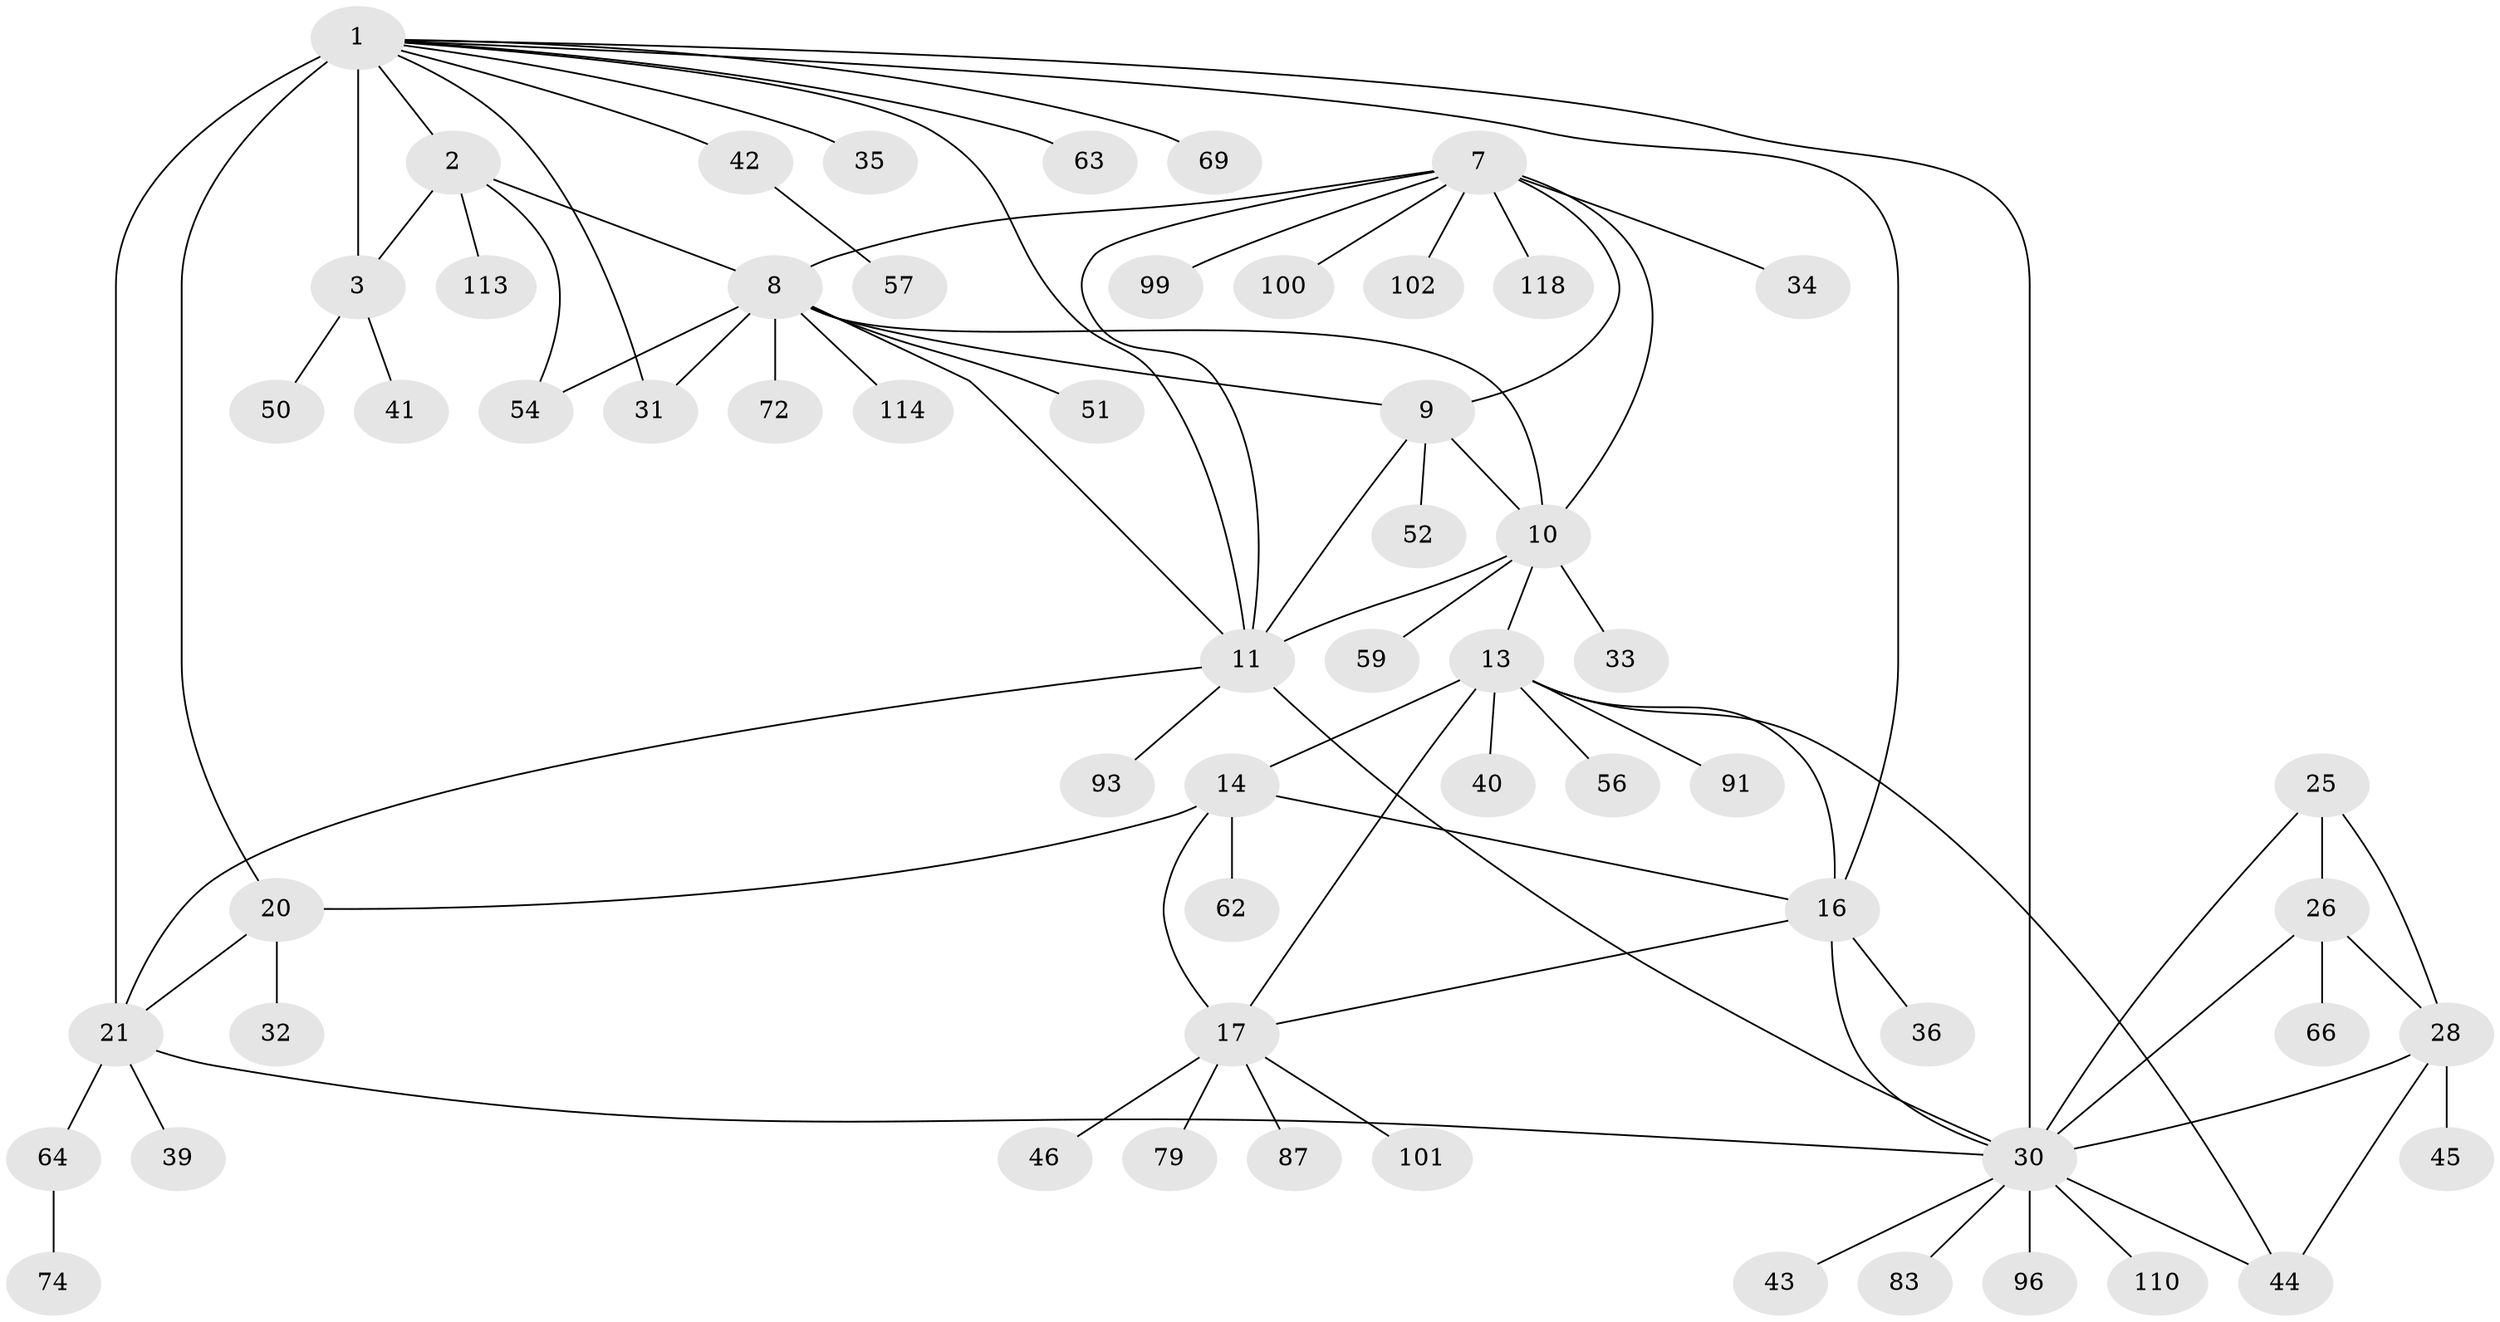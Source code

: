 // original degree distribution, {10: 0.03333333333333333, 8: 0.041666666666666664, 7: 0.041666666666666664, 5: 0.025, 9: 0.041666666666666664, 6: 0.041666666666666664, 11: 0.008333333333333333, 14: 0.008333333333333333, 16: 0.008333333333333333, 2: 0.18333333333333332, 1: 0.5333333333333333, 3: 0.03333333333333333}
// Generated by graph-tools (version 1.1) at 2025/16/03/09/25 04:16:11]
// undirected, 60 vertices, 84 edges
graph export_dot {
graph [start="1"]
  node [color=gray90,style=filled];
  1 [super="+19"];
  2;
  3 [super="+71+4+109"];
  7;
  8;
  9;
  10 [super="+12"];
  11;
  13 [super="+18"];
  14 [super="+15+58"];
  16 [super="+78"];
  17;
  20;
  21 [super="+37+22"];
  25 [super="+27"];
  26 [super="+29+86+47+77"];
  28 [super="+68+84+92"];
  30;
  31;
  32;
  33 [super="+88"];
  34;
  35 [super="+97"];
  36;
  39;
  40 [super="+61"];
  41;
  42;
  43;
  44 [super="+112"];
  45;
  46;
  50;
  51 [super="+73"];
  52;
  54 [super="+120"];
  56;
  57 [super="+81"];
  59;
  62 [super="+89"];
  63 [super="+80"];
  64;
  66 [super="+108"];
  69 [super="+107"];
  72;
  74;
  79 [super="+98"];
  83;
  87;
  91;
  93;
  96;
  99;
  100;
  101;
  102;
  110;
  113;
  114;
  118;
  1 -- 2;
  1 -- 3 [weight=5];
  1 -- 16;
  1 -- 30 [weight=3];
  1 -- 35;
  1 -- 69;
  1 -- 42;
  1 -- 11;
  1 -- 20 [weight=2];
  1 -- 21 [weight=6];
  1 -- 63;
  1 -- 31;
  2 -- 3 [weight=4];
  2 -- 8;
  2 -- 54;
  2 -- 113;
  3 -- 50;
  3 -- 41;
  7 -- 8;
  7 -- 9;
  7 -- 10 [weight=2];
  7 -- 11;
  7 -- 34;
  7 -- 99;
  7 -- 100;
  7 -- 102;
  7 -- 118;
  8 -- 9;
  8 -- 10 [weight=2];
  8 -- 11;
  8 -- 31;
  8 -- 51;
  8 -- 72;
  8 -- 114;
  8 -- 54;
  9 -- 10 [weight=2];
  9 -- 11;
  9 -- 52;
  10 -- 11 [weight=2];
  10 -- 13;
  10 -- 33;
  10 -- 59;
  11 -- 21;
  11 -- 30;
  11 -- 93;
  13 -- 14 [weight=4];
  13 -- 16 [weight=2];
  13 -- 17 [weight=2];
  13 -- 56;
  13 -- 91;
  13 -- 40;
  13 -- 44;
  14 -- 16 [weight=2];
  14 -- 17 [weight=2];
  14 -- 20;
  14 -- 62;
  16 -- 17;
  16 -- 30;
  16 -- 36;
  17 -- 46;
  17 -- 79;
  17 -- 87;
  17 -- 101;
  20 -- 21 [weight=3];
  20 -- 32;
  21 -- 64;
  21 -- 39;
  21 -- 30;
  25 -- 26 [weight=4];
  25 -- 28 [weight=2];
  25 -- 30 [weight=2];
  26 -- 28 [weight=2];
  26 -- 30 [weight=2];
  26 -- 66;
  28 -- 30;
  28 -- 45;
  28 -- 44;
  30 -- 43;
  30 -- 44;
  30 -- 83;
  30 -- 96;
  30 -- 110;
  42 -- 57;
  64 -- 74;
}
